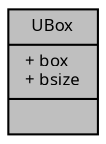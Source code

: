 digraph "UBox"
{
  edge [fontname="Sans",fontsize="8",labelfontname="Sans",labelfontsize="8"];
  node [fontname="Sans",fontsize="8",shape=record];
  Node1 [label="{UBox\n|+ box\l+ bsize\l|}",height=0.2,width=0.4,color="black", fillcolor="grey75", style="filled", fontcolor="black"];
}
